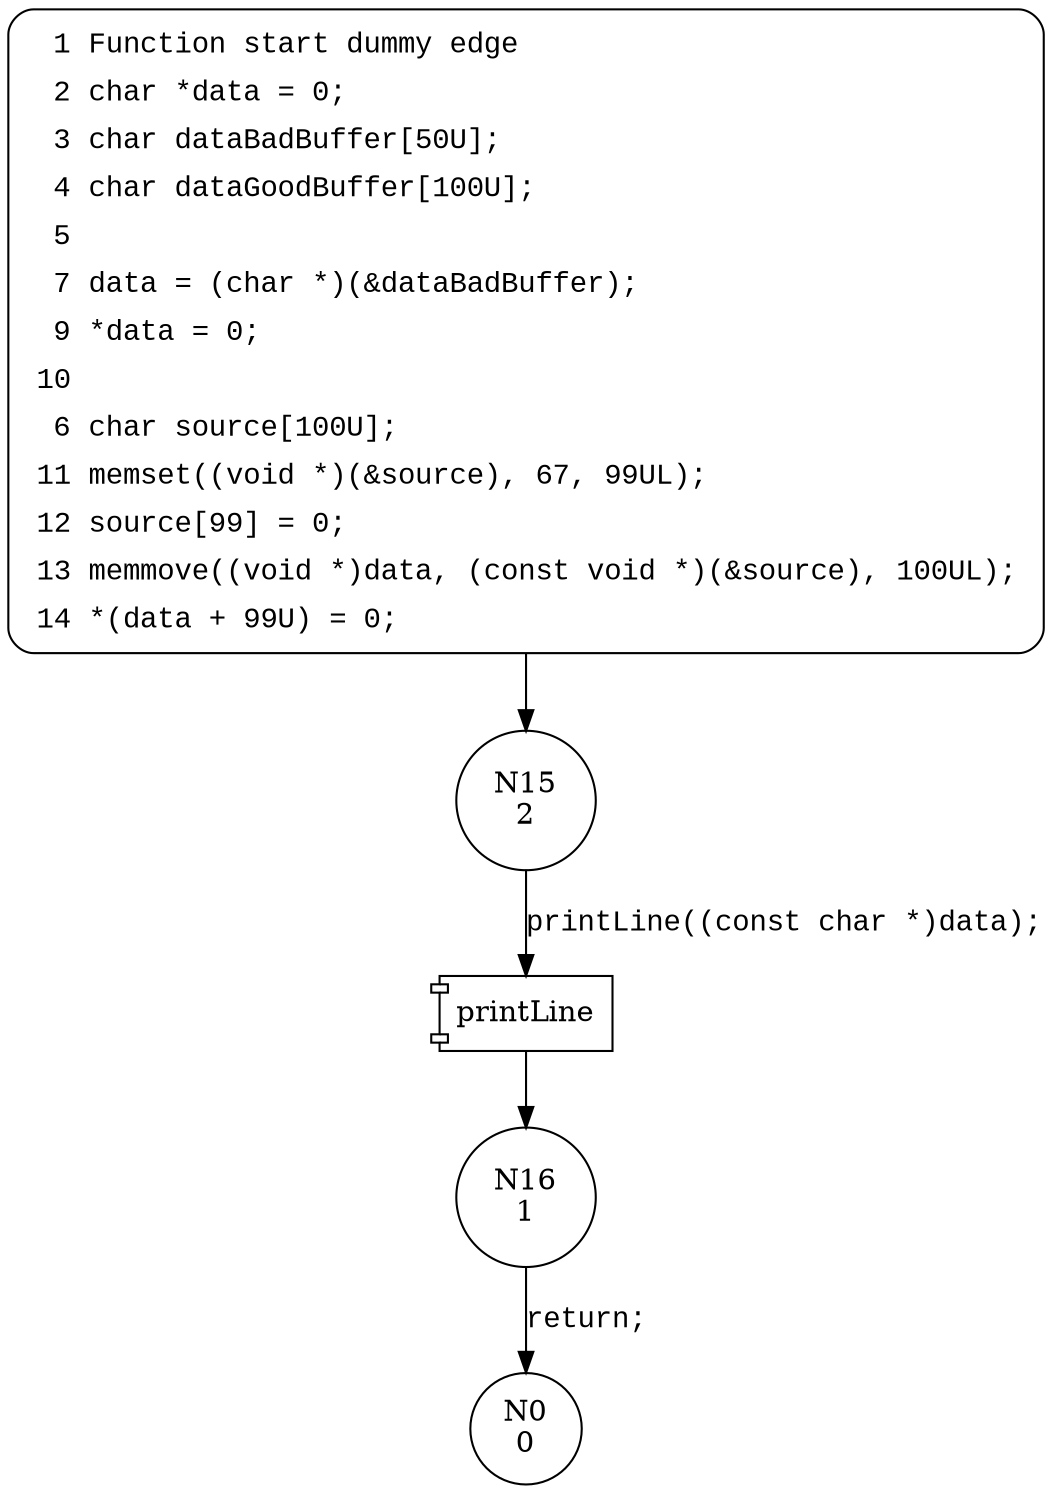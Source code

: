 digraph CWE121_Stack_Based_Buffer_Overflow__CWE805_char_declare_memmove_13_bad {
15 [shape="circle" label="N15\n2"]
16 [shape="circle" label="N16\n1"]
0 [shape="circle" label="N0\n0"]
1 [style="filled,bold" penwidth="1" fillcolor="white" fontname="Courier New" shape="Mrecord" label=<<table border="0" cellborder="0" cellpadding="3" bgcolor="white"><tr><td align="right">1</td><td align="left">Function start dummy edge</td></tr><tr><td align="right">2</td><td align="left">char *data = 0;</td></tr><tr><td align="right">3</td><td align="left">char dataBadBuffer[50U];</td></tr><tr><td align="right">4</td><td align="left">char dataGoodBuffer[100U];</td></tr><tr><td align="right">5</td><td align="left"></td></tr><tr><td align="right">7</td><td align="left">data = (char *)(&amp;dataBadBuffer);</td></tr><tr><td align="right">9</td><td align="left">*data = 0;</td></tr><tr><td align="right">10</td><td align="left"></td></tr><tr><td align="right">6</td><td align="left">char source[100U];</td></tr><tr><td align="right">11</td><td align="left">memset((void *)(&amp;source), 67, 99UL);</td></tr><tr><td align="right">12</td><td align="left">source[99] = 0;</td></tr><tr><td align="right">13</td><td align="left">memmove((void *)data, (const void *)(&amp;source), 100UL);</td></tr><tr><td align="right">14</td><td align="left">*(data + 99U) = 0;</td></tr></table>>]
1 -> 15[label=""]
100032 [shape="component" label="printLine"]
15 -> 100032 [label="printLine((const char *)data);" fontname="Courier New"]
100032 -> 16 [label="" fontname="Courier New"]
16 -> 0 [label="return;" fontname="Courier New"]
}
